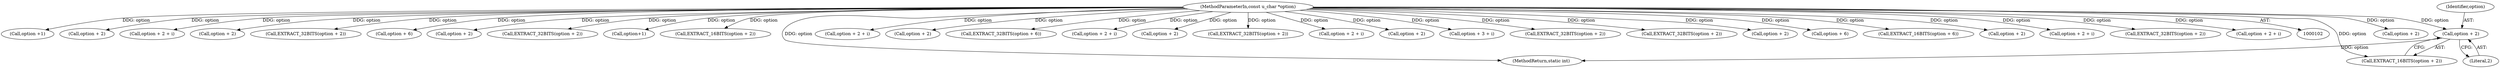 digraph "0_tcpdump_211124b972e74f0da66bc8b16f181f78793e2f66@pointer" {
"1000573" [label="(Call,option + 2)"];
"1000104" [label="(MethodParameterIn,const u_char *option)"];
"1000572" [label="(Call,EXTRACT_16BITS(option + 2))"];
"1000497" [label="(Call,option + 2)"];
"1000126" [label="(Call,option +1)"];
"1000559" [label="(Call,option + 2)"];
"1000427" [label="(Call,option + 2 + i)"];
"1000220" [label="(Call,option + 2)"];
"1000496" [label="(Call,EXTRACT_32BITS(option + 2))"];
"1000517" [label="(Call,option + 6)"];
"1000284" [label="(Call,option + 2)"];
"1000104" [label="(MethodParameterIn,const u_char *option)"];
"1000527" [label="(Call,EXTRACT_32BITS(option + 2))"];
"1000120" [label="(Call,option+1)"];
"1000574" [label="(Identifier,option)"];
"1000219" [label="(Call,EXTRACT_16BITS(option + 2))"];
"1000626" [label="(MethodReturn,static int)"];
"1000337" [label="(Call,option + 2 + i)"];
"1000271" [label="(Call,option + 2)"];
"1000536" [label="(Call,EXTRACT_32BITS(option + 6))"];
"1000609" [label="(Call,option + 2 + i)"];
"1000575" [label="(Literal,2)"];
"1000477" [label="(Call,option + 2)"];
"1000230" [label="(Call,EXTRACT_32BITS(option + 2))"];
"1000460" [label="(Call,option + 2 + i)"];
"1000508" [label="(Call,option + 2)"];
"1000573" [label="(Call,option + 2)"];
"1000304" [label="(Call,option + 3 + i)"];
"1000476" [label="(Call,EXTRACT_32BITS(option + 2))"];
"1000507" [label="(Call,EXTRACT_32BITS(option + 2))"];
"1000528" [label="(Call,option + 2)"];
"1000537" [label="(Call,option + 6)"];
"1000516" [label="(Call,EXTRACT_16BITS(option + 6))"];
"1000231" [label="(Call,option + 2)"];
"1000361" [label="(Call,option + 2 + i)"];
"1000558" [label="(Call,EXTRACT_32BITS(option + 2))"];
"1000394" [label="(Call,option + 2 + i)"];
"1000573" -> "1000572"  [label="AST: "];
"1000573" -> "1000575"  [label="CFG: "];
"1000574" -> "1000573"  [label="AST: "];
"1000575" -> "1000573"  [label="AST: "];
"1000572" -> "1000573"  [label="CFG: "];
"1000573" -> "1000626"  [label="DDG: option"];
"1000104" -> "1000573"  [label="DDG: option"];
"1000104" -> "1000102"  [label="AST: "];
"1000104" -> "1000626"  [label="DDG: option"];
"1000104" -> "1000120"  [label="DDG: option"];
"1000104" -> "1000126"  [label="DDG: option"];
"1000104" -> "1000219"  [label="DDG: option"];
"1000104" -> "1000220"  [label="DDG: option"];
"1000104" -> "1000230"  [label="DDG: option"];
"1000104" -> "1000231"  [label="DDG: option"];
"1000104" -> "1000271"  [label="DDG: option"];
"1000104" -> "1000284"  [label="DDG: option"];
"1000104" -> "1000304"  [label="DDG: option"];
"1000104" -> "1000337"  [label="DDG: option"];
"1000104" -> "1000361"  [label="DDG: option"];
"1000104" -> "1000394"  [label="DDG: option"];
"1000104" -> "1000427"  [label="DDG: option"];
"1000104" -> "1000460"  [label="DDG: option"];
"1000104" -> "1000476"  [label="DDG: option"];
"1000104" -> "1000477"  [label="DDG: option"];
"1000104" -> "1000496"  [label="DDG: option"];
"1000104" -> "1000497"  [label="DDG: option"];
"1000104" -> "1000507"  [label="DDG: option"];
"1000104" -> "1000508"  [label="DDG: option"];
"1000104" -> "1000516"  [label="DDG: option"];
"1000104" -> "1000517"  [label="DDG: option"];
"1000104" -> "1000527"  [label="DDG: option"];
"1000104" -> "1000528"  [label="DDG: option"];
"1000104" -> "1000536"  [label="DDG: option"];
"1000104" -> "1000537"  [label="DDG: option"];
"1000104" -> "1000558"  [label="DDG: option"];
"1000104" -> "1000559"  [label="DDG: option"];
"1000104" -> "1000572"  [label="DDG: option"];
"1000104" -> "1000609"  [label="DDG: option"];
}
